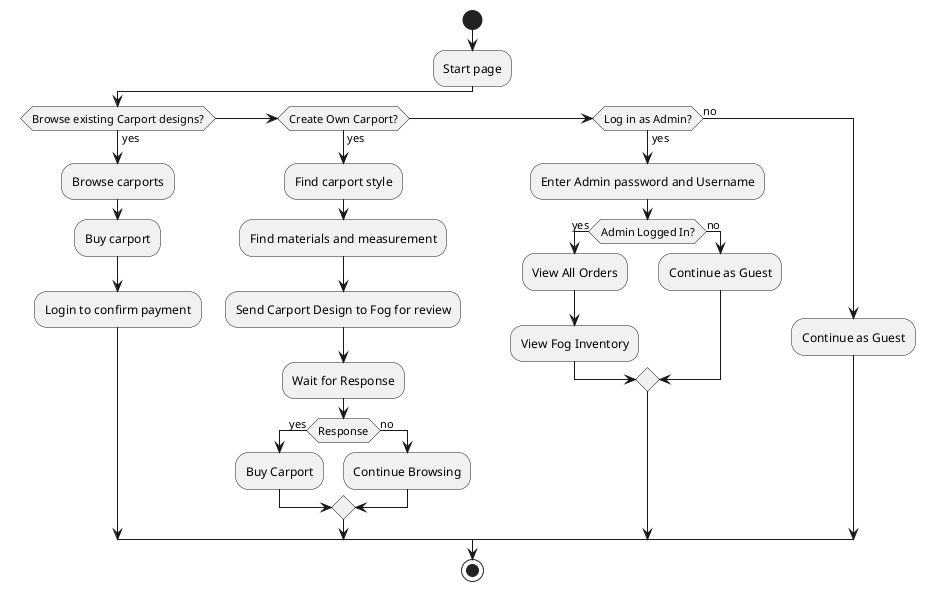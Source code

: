 @startuml

start
:Start page;
if (Browse existing Carport designs?) then (yes)
  :Browse carports;
  :Buy carport;
  :Login to confirm payment;
elseif (Create Own Carport?) then (yes)
  :Find carport style;
  :Find materials and measurement;
  :Send Carport Design to Fog for review;
  :Wait for Response;
  if (Response) then (yes)
    :Buy Carport;
  else (no)
    :Continue Browsing;
  endif
elseif (Log in as Admin?) then (yes)
  :Enter Admin password and Username;
  if (Admin Logged In?) then (yes)
    :View All Orders;
    :View Fog Inventory;
  else (no)
    :Continue as Guest;
  endif
else (no)
  :Continue as Guest;
endif

stop

@enduml
